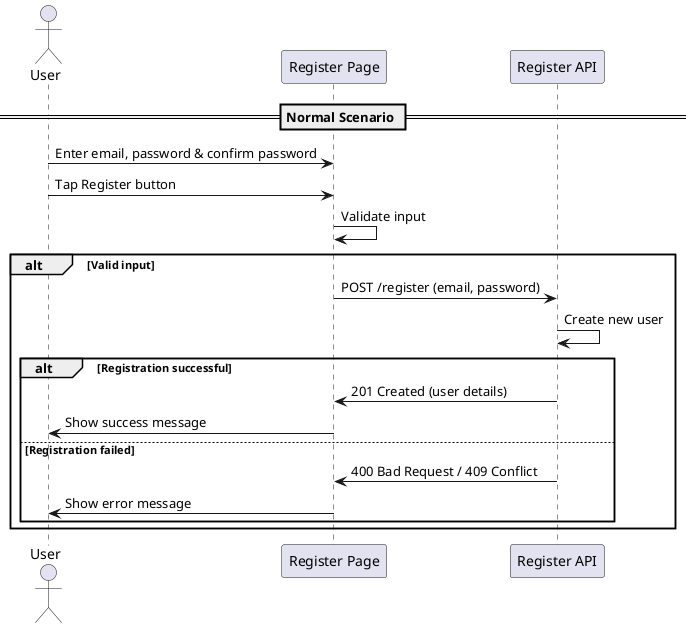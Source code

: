 @startuml

actor User
participant "Register Page" as UI
participant "Register API" as API

== Normal Scenario ==
User -> UI: Enter email, password & confirm password
User -> UI: Tap Register button
UI -> UI: Validate input
alt Valid input
    UI -> API: POST /register (email, password)
    API -> API: Create new user
    alt Registration successful
        API -> UI: 201 Created (user details)
        UI -> User: Show success message
    else Registration failed
        API -> UI: 400 Bad Request / 409 Conflict
        UI -> User: Show error message
    end
end

@enduml

